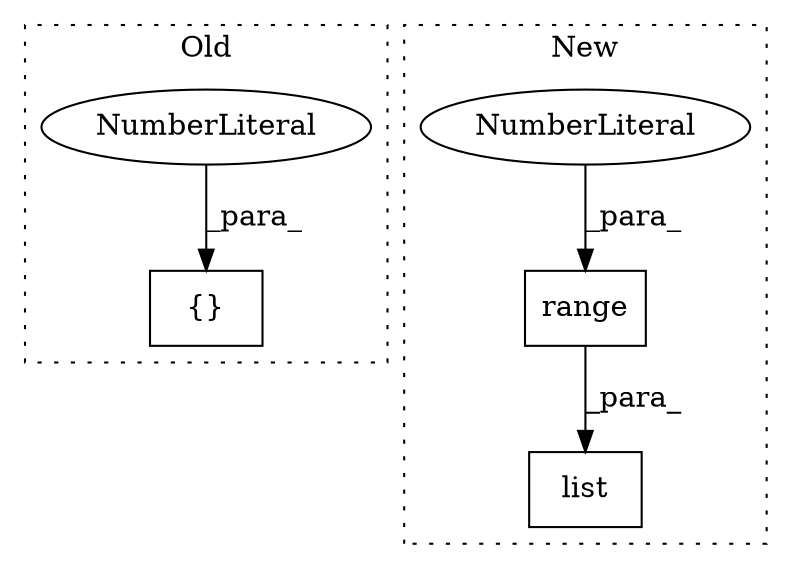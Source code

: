 digraph G {
subgraph cluster0 {
1 [label="{}" a="4" s="6989,6993" l="1,1" shape="box"];
5 [label="NumberLiteral" a="34" s="6992" l="1" shape="ellipse"];
label = "Old";
style="dotted";
}
subgraph cluster1 {
2 [label="list" a="32" s="6832,6863" l="5,1" shape="box"];
3 [label="range" a="32" s="6837,6862" l="6,1" shape="box"];
4 [label="NumberLiteral" a="34" s="6843" l="1" shape="ellipse"];
label = "New";
style="dotted";
}
3 -> 2 [label="_para_"];
4 -> 3 [label="_para_"];
5 -> 1 [label="_para_"];
}